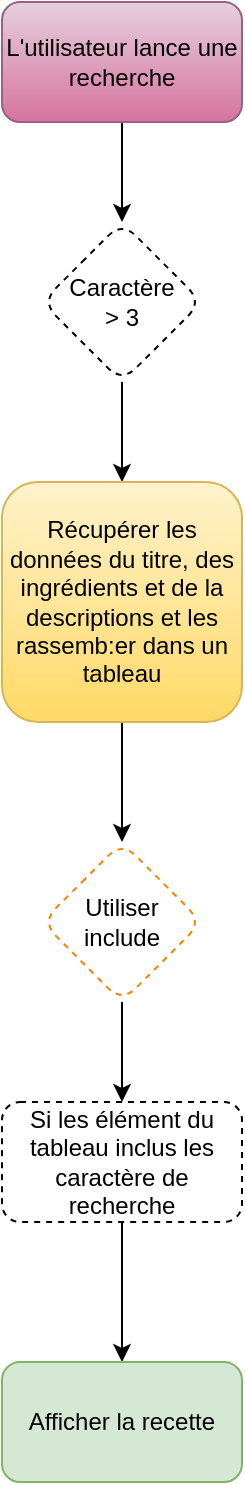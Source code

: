 <mxfile version="16.2.4" type="github">
  <diagram id="VnN9kI5x3cPr0p53kd6e" name="Page-1">
    <mxGraphModel dx="1146" dy="668" grid="1" gridSize="10" guides="1" tooltips="1" connect="1" arrows="1" fold="1" page="1" pageScale="1" pageWidth="827" pageHeight="1169" math="0" shadow="0">
      <root>
        <mxCell id="0" />
        <mxCell id="1" parent="0" />
        <mxCell id="MmiFpU_80hnKo81hImwU-3" value="" style="edgeStyle=orthogonalEdgeStyle;rounded=0;orthogonalLoop=1;jettySize=auto;html=1;" edge="1" parent="1" source="MmiFpU_80hnKo81hImwU-1" target="MmiFpU_80hnKo81hImwU-2">
          <mxGeometry relative="1" as="geometry" />
        </mxCell>
        <mxCell id="MmiFpU_80hnKo81hImwU-1" value="L&#39;utilisateur lance une recherche" style="rounded=1;whiteSpace=wrap;html=1;fillColor=#e6d0de;gradientColor=#d5739d;strokeColor=#996185;" vertex="1" parent="1">
          <mxGeometry x="354" y="10" width="120" height="60" as="geometry" />
        </mxCell>
        <mxCell id="MmiFpU_80hnKo81hImwU-6" value="" style="edgeStyle=orthogonalEdgeStyle;rounded=0;orthogonalLoop=1;jettySize=auto;html=1;" edge="1" parent="1" source="MmiFpU_80hnKo81hImwU-2" target="MmiFpU_80hnKo81hImwU-5">
          <mxGeometry relative="1" as="geometry" />
        </mxCell>
        <mxCell id="MmiFpU_80hnKo81hImwU-2" value="Caractère &lt;br&gt;&amp;gt; 3" style="rhombus;whiteSpace=wrap;html=1;rounded=1;dashed=1;" vertex="1" parent="1">
          <mxGeometry x="374" y="120" width="80" height="80" as="geometry" />
        </mxCell>
        <mxCell id="MmiFpU_80hnKo81hImwU-10" value="" style="edgeStyle=orthogonalEdgeStyle;rounded=0;orthogonalLoop=1;jettySize=auto;html=1;" edge="1" parent="1" source="MmiFpU_80hnKo81hImwU-5" target="MmiFpU_80hnKo81hImwU-9">
          <mxGeometry relative="1" as="geometry" />
        </mxCell>
        <mxCell id="MmiFpU_80hnKo81hImwU-5" value="Récupérer les données du titre, des ingrédients et de la descriptions et les rassemb:er dans un tableau" style="whiteSpace=wrap;html=1;rounded=1;fillColor=#fff2cc;gradientColor=#ffd966;strokeColor=#d6b656;" vertex="1" parent="1">
          <mxGeometry x="354" y="250" width="120" height="120" as="geometry" />
        </mxCell>
        <mxCell id="MmiFpU_80hnKo81hImwU-12" value="" style="edgeStyle=orthogonalEdgeStyle;rounded=0;orthogonalLoop=1;jettySize=auto;html=1;" edge="1" parent="1" source="MmiFpU_80hnKo81hImwU-9" target="MmiFpU_80hnKo81hImwU-11">
          <mxGeometry relative="1" as="geometry" />
        </mxCell>
        <mxCell id="MmiFpU_80hnKo81hImwU-9" value="Utiliser&lt;br&gt;include" style="rhombus;whiteSpace=wrap;html=1;rounded=1;dashed=1;strokeColor=#FF8000;" vertex="1" parent="1">
          <mxGeometry x="374" y="430" width="80" height="80" as="geometry" />
        </mxCell>
        <mxCell id="MmiFpU_80hnKo81hImwU-14" value="" style="edgeStyle=orthogonalEdgeStyle;rounded=0;orthogonalLoop=1;jettySize=auto;html=1;" edge="1" parent="1" source="MmiFpU_80hnKo81hImwU-11" target="MmiFpU_80hnKo81hImwU-13">
          <mxGeometry relative="1" as="geometry" />
        </mxCell>
        <mxCell id="MmiFpU_80hnKo81hImwU-11" value="Si les élément du tableau inclus les caractère de recherche" style="whiteSpace=wrap;html=1;rounded=1;dashed=1;" vertex="1" parent="1">
          <mxGeometry x="354" y="560" width="120" height="60" as="geometry" />
        </mxCell>
        <mxCell id="MmiFpU_80hnKo81hImwU-13" value="Afficher la recette" style="rounded=1;whiteSpace=wrap;html=1;fillColor=#d5e8d4;strokeColor=#82b366;" vertex="1" parent="1">
          <mxGeometry x="354" y="690" width="120" height="60" as="geometry" />
        </mxCell>
      </root>
    </mxGraphModel>
  </diagram>
</mxfile>
